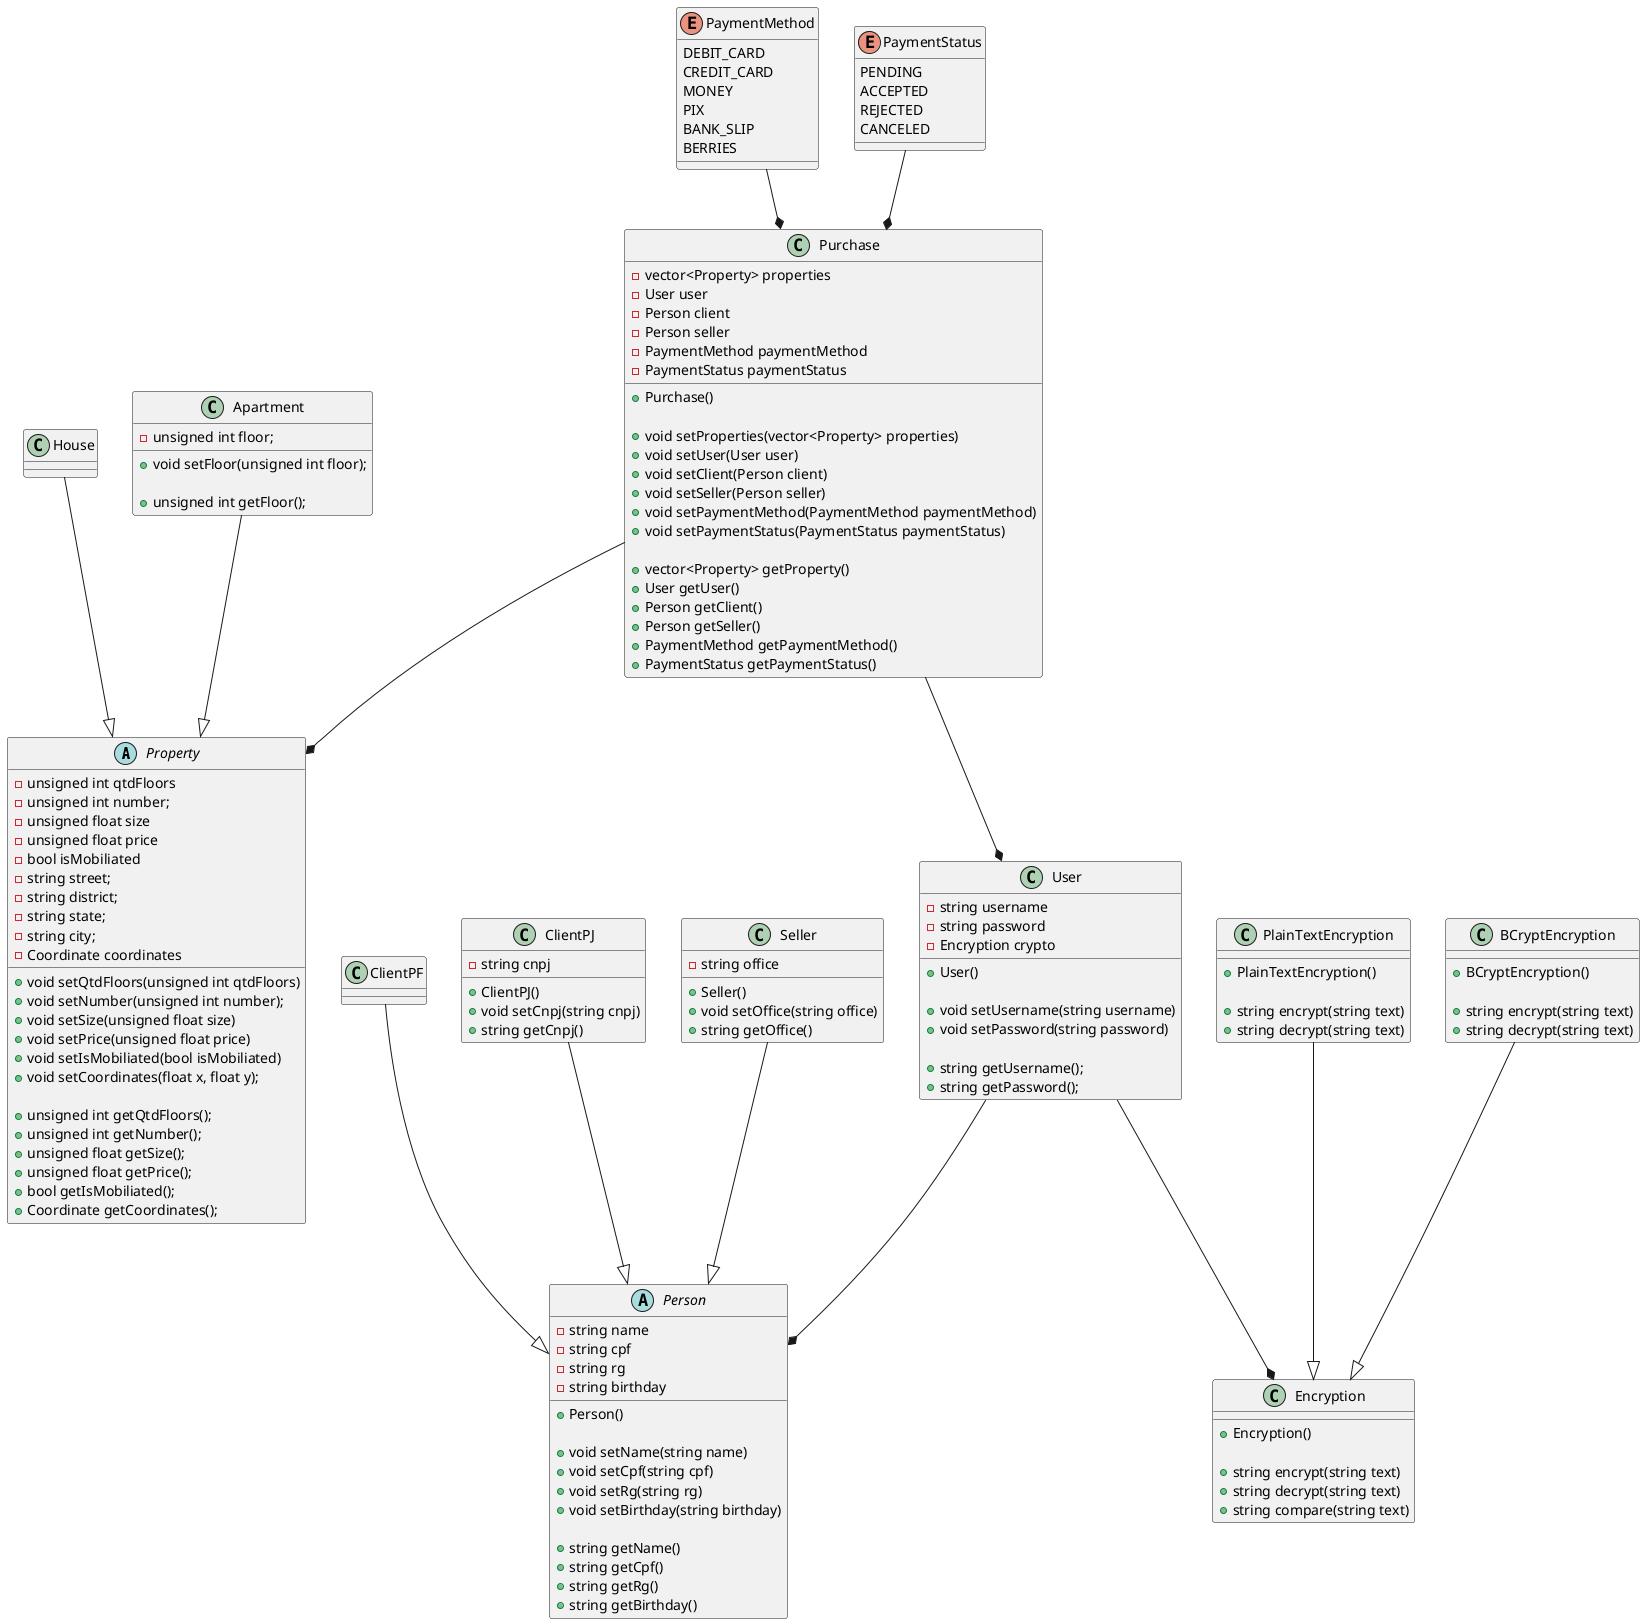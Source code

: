 @startuml class_diagram

abstract class Property {
    - unsigned int qtdFloors
    - unsigned int number;
    - unsigned float size
    - unsigned float price
    - bool isMobiliated
    - string street;
    - string district;
    - string state;
    - string city;
    - Coordinate coordinates

    + void setQtdFloors(unsigned int qtdFloors)
    + void setNumber(unsigned int number);
    + void setSize(unsigned float size)
    + void setPrice(unsigned float price)
    + void setIsMobiliated(bool isMobiliated)
    + void setCoordinates(float x, float y);

    + unsigned int getQtdFloors();
    + unsigned int getNumber();
    + unsigned float getSize();
    + unsigned float getPrice();
    + bool getIsMobiliated();
    + Coordinate getCoordinates();
}

class House {
}

class Apartment {
    - unsigned int floor;

    + void setFloor(unsigned int floor);

    + unsigned int getFloor();
}

enum PaymentMethod {
    DEBIT_CARD
    CREDIT_CARD
    MONEY
    PIX
    BANK_SLIP
    BERRIES
} 

enum PaymentStatus {
    PENDING
    ACCEPTED
    REJECTED
    CANCELED
}

class Purchase {
    - vector<Property> properties
    - User user
    - Person client
    - Person seller
    - PaymentMethod paymentMethod
    - PaymentStatus paymentStatus

    + Purchase()

    + void setProperties(vector<Property> properties)
    + void setUser(User user)
    + void setClient(Person client)
    + void setSeller(Person seller)
    + void setPaymentMethod(PaymentMethod paymentMethod)
    + void setPaymentStatus(PaymentStatus paymentStatus)

    + vector<Property> getProperty()
    + User getUser()
    + Person getClient()
    + Person getSeller()
    + PaymentMethod getPaymentMethod()
    + PaymentStatus getPaymentStatus()
}

abstract class Person {
    - string name
    - string cpf
    - string rg
    - string birthday

    + Person()

    + void setName(string name)
    + void setCpf(string cpf)
    + void setRg(string rg)
    + void setBirthday(string birthday)

    + string getName()
    + string getCpf()
    + string getRg()
    + string getBirthday()
}

class ClientPF {

}

class ClientPJ {
    - string cnpj

    + ClientPJ()
    + void setCnpj(string cnpj)
    + string getCnpj()
}

class Seller {
    - string office

    + Seller()
    + void setOffice(string office)
    + string getOffice()
}

class User {
    - string username
    - string password
    - Encryption crypto

    + User()

    + void setUsername(string username)
    + void setPassword(string password)

    + string getUsername();
    + string getPassword();
}

class Encryption {
    + Encryption()

    + string encrypt(string text)
    + string decrypt(string text)
    + string compare(string text)
}

class PlainTextEncryption {
    + PlainTextEncryption()

    + string encrypt(string text)
    + string decrypt(string text)
}

class BCryptEncryption {
    + BCryptEncryption()

    + string encrypt(string text)
    + string decrypt(string text)
}

House --|> Property
Apartment --|> Property

PaymentMethod --* Purchase
PaymentStatus --* Purchase

Purchase --* Property
Purchase --* User


User --* Encryption

PlainTextEncryption --|> Encryption
BCryptEncryption --|> Encryption

ClientPF --|> Person
ClientPJ --|> Person
Seller --|> Person

User --* Person
